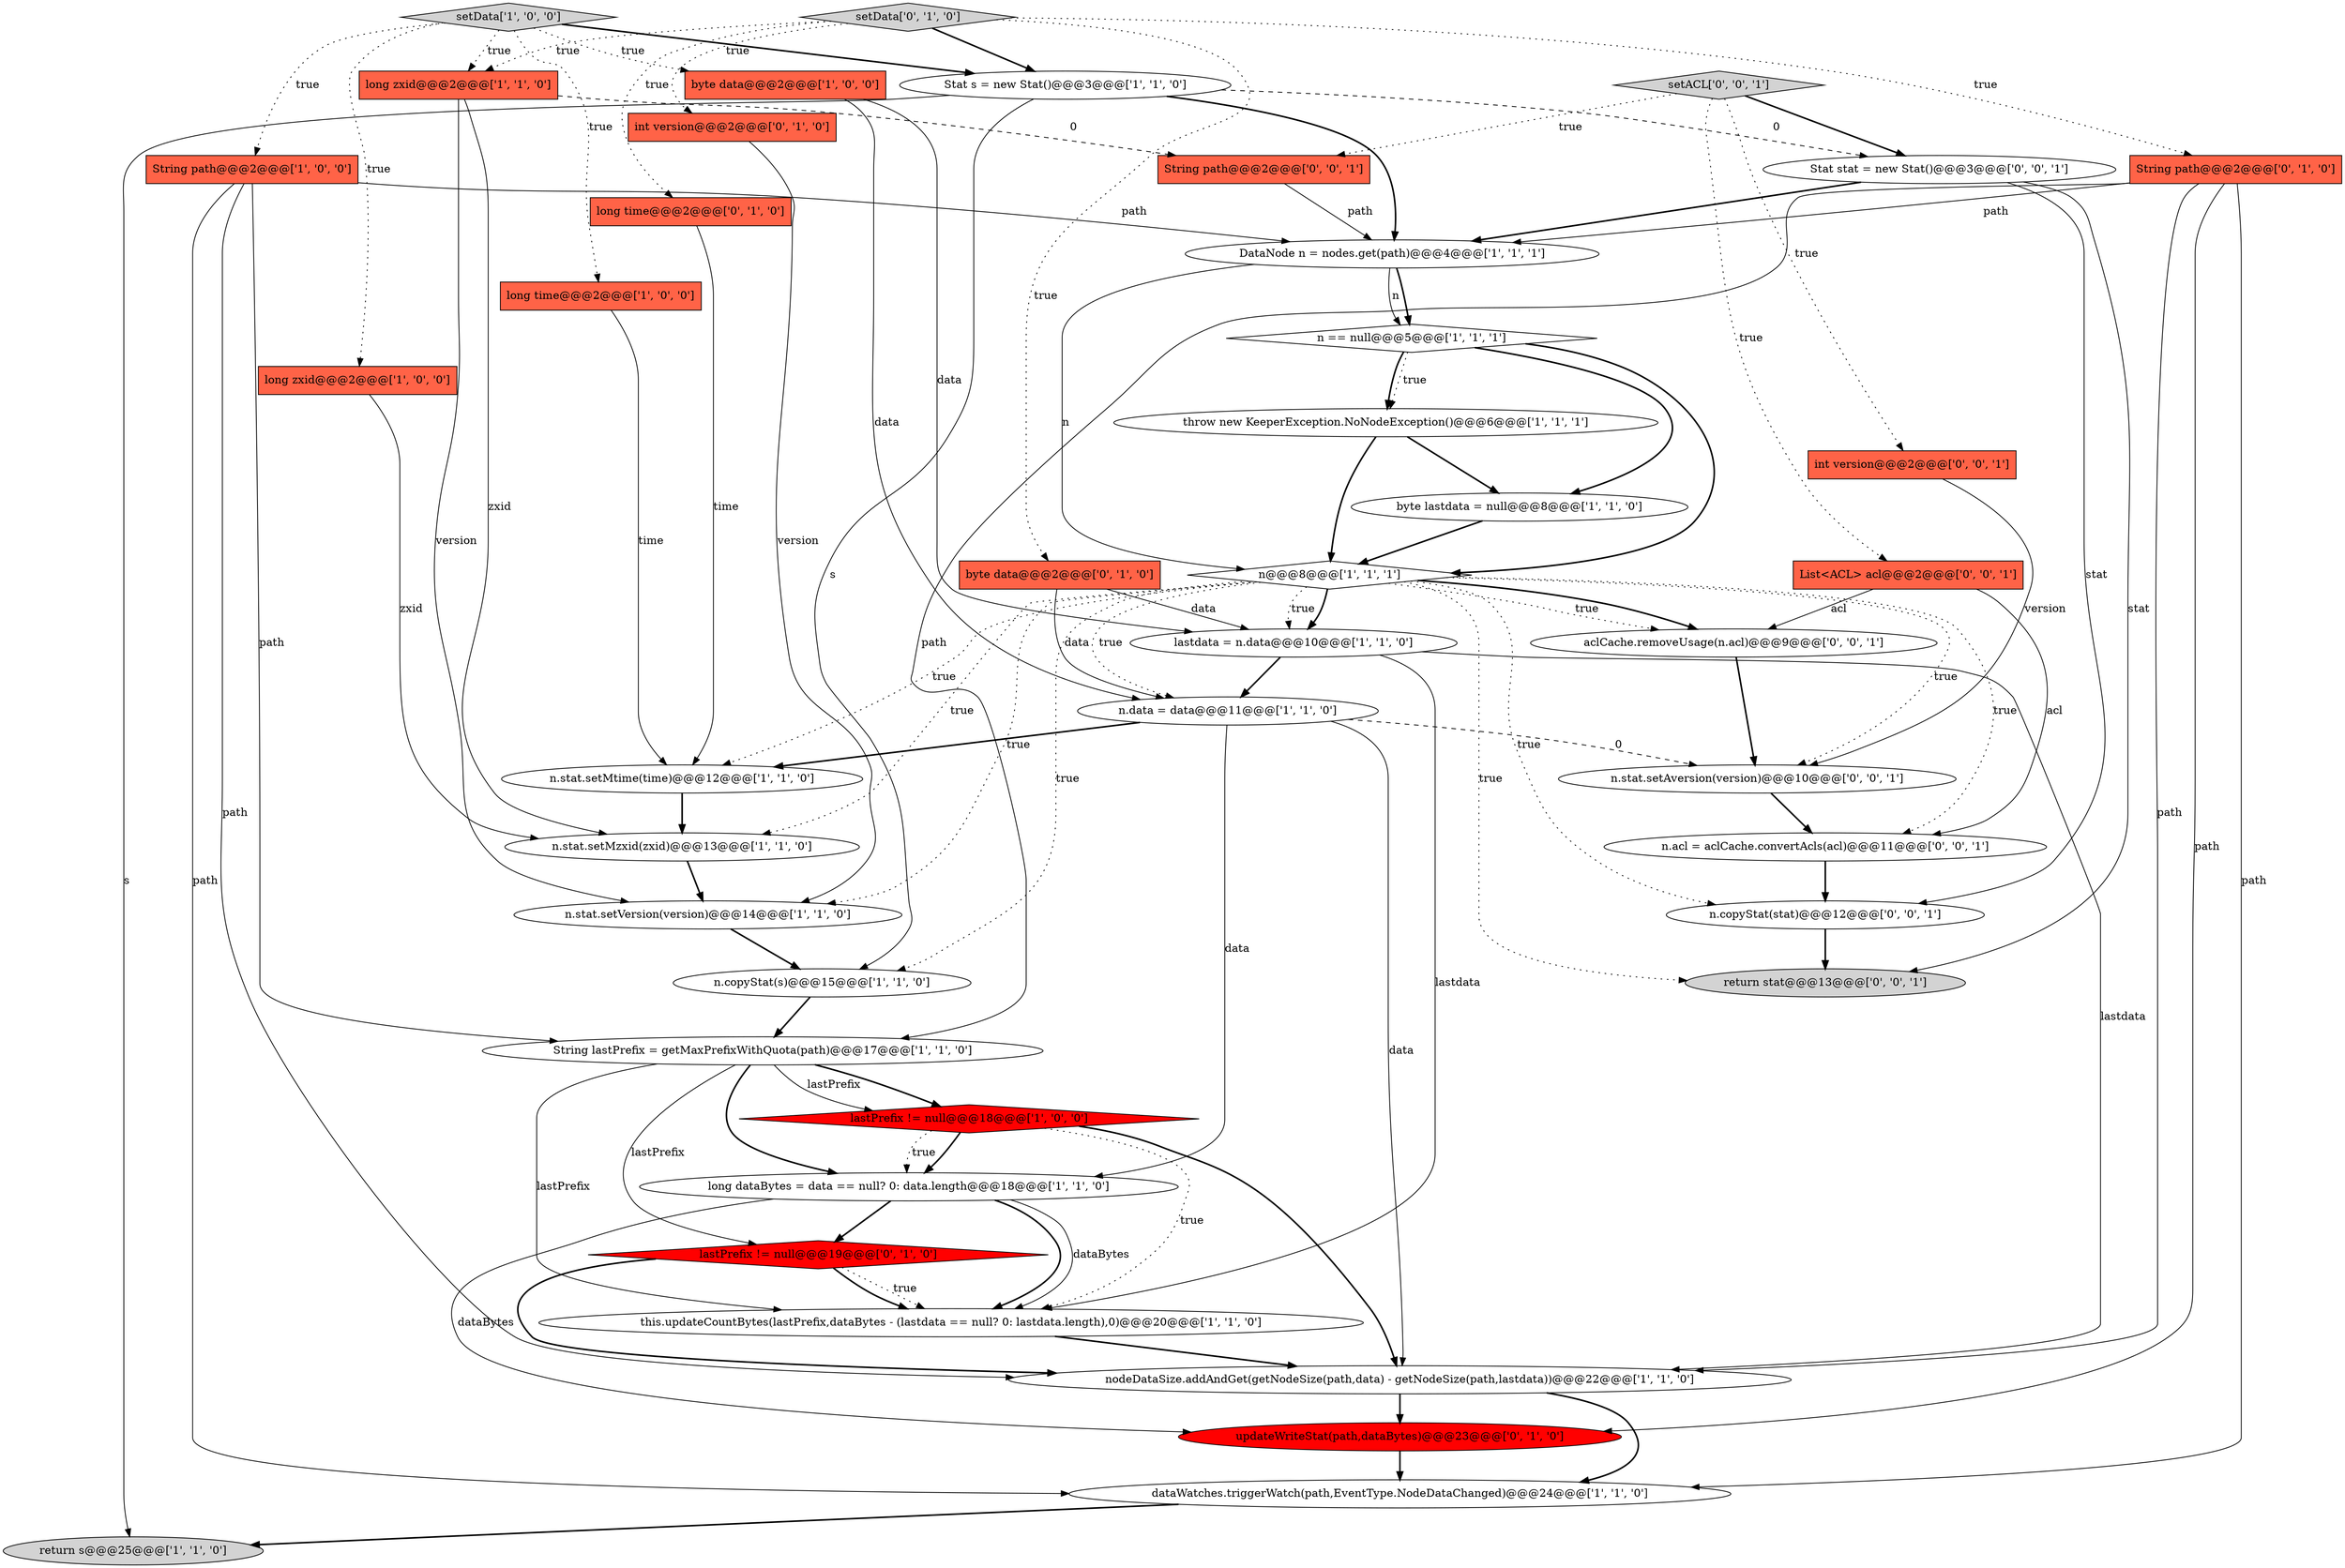 digraph {
6 [style = filled, label = "byte data@@@2@@@['1', '0', '0']", fillcolor = tomato, shape = box image = "AAA0AAABBB1BBB"];
14 [style = filled, label = "long zxid@@@2@@@['1', '1', '0']", fillcolor = tomato, shape = box image = "AAA0AAABBB1BBB"];
25 [style = filled, label = "long time@@@2@@@['0', '1', '0']", fillcolor = tomato, shape = box image = "AAA0AAABBB2BBB"];
8 [style = filled, label = "long time@@@2@@@['1', '0', '0']", fillcolor = tomato, shape = box image = "AAA0AAABBB1BBB"];
15 [style = filled, label = "String lastPrefix = getMaxPrefixWithQuota(path)@@@17@@@['1', '1', '0']", fillcolor = white, shape = ellipse image = "AAA0AAABBB1BBB"];
11 [style = filled, label = "return s@@@25@@@['1', '1', '0']", fillcolor = lightgray, shape = ellipse image = "AAA0AAABBB1BBB"];
21 [style = filled, label = "throw new KeeperException.NoNodeException()@@@6@@@['1', '1', '1']", fillcolor = white, shape = ellipse image = "AAA0AAABBB1BBB"];
28 [style = filled, label = "int version@@@2@@@['0', '1', '0']", fillcolor = tomato, shape = box image = "AAA0AAABBB2BBB"];
34 [style = filled, label = "n.stat.setAversion(version)@@@10@@@['0', '0', '1']", fillcolor = white, shape = ellipse image = "AAA0AAABBB3BBB"];
16 [style = filled, label = "long dataBytes = data == null? 0: data.length@@@18@@@['1', '1', '0']", fillcolor = white, shape = ellipse image = "AAA0AAABBB1BBB"];
18 [style = filled, label = "n.copyStat(s)@@@15@@@['1', '1', '0']", fillcolor = white, shape = ellipse image = "AAA0AAABBB1BBB"];
31 [style = filled, label = "setData['0', '1', '0']", fillcolor = lightgray, shape = diamond image = "AAA0AAABBB2BBB"];
27 [style = filled, label = "byte data@@@2@@@['0', '1', '0']", fillcolor = tomato, shape = box image = "AAA0AAABBB2BBB"];
20 [style = filled, label = "n.stat.setMzxid(zxid)@@@13@@@['1', '1', '0']", fillcolor = white, shape = ellipse image = "AAA0AAABBB1BBB"];
38 [style = filled, label = "setACL['0', '0', '1']", fillcolor = lightgray, shape = diamond image = "AAA0AAABBB3BBB"];
1 [style = filled, label = "lastPrefix != null@@@18@@@['1', '0', '0']", fillcolor = red, shape = diamond image = "AAA1AAABBB1BBB"];
0 [style = filled, label = "n.stat.setMtime(time)@@@12@@@['1', '1', '0']", fillcolor = white, shape = ellipse image = "AAA0AAABBB1BBB"];
24 [style = filled, label = "n == null@@@5@@@['1', '1', '1']", fillcolor = white, shape = diamond image = "AAA0AAABBB1BBB"];
35 [style = filled, label = "n.acl = aclCache.convertAcls(acl)@@@11@@@['0', '0', '1']", fillcolor = white, shape = ellipse image = "AAA0AAABBB3BBB"];
32 [style = filled, label = "int version@@@2@@@['0', '0', '1']", fillcolor = tomato, shape = box image = "AAA0AAABBB3BBB"];
5 [style = filled, label = "String path@@@2@@@['1', '0', '0']", fillcolor = tomato, shape = box image = "AAA0AAABBB1BBB"];
22 [style = filled, label = "setData['1', '0', '0']", fillcolor = lightgray, shape = diamond image = "AAA0AAABBB1BBB"];
10 [style = filled, label = "n.data = data@@@11@@@['1', '1', '0']", fillcolor = white, shape = ellipse image = "AAA0AAABBB1BBB"];
19 [style = filled, label = "byte lastdata = null@@@8@@@['1', '1', '0']", fillcolor = white, shape = ellipse image = "AAA0AAABBB1BBB"];
3 [style = filled, label = "lastdata = n.data@@@10@@@['1', '1', '0']", fillcolor = white, shape = ellipse image = "AAA0AAABBB1BBB"];
37 [style = filled, label = "n.copyStat(stat)@@@12@@@['0', '0', '1']", fillcolor = white, shape = ellipse image = "AAA0AAABBB3BBB"];
2 [style = filled, label = "long zxid@@@2@@@['1', '0', '0']", fillcolor = tomato, shape = box image = "AAA0AAABBB1BBB"];
41 [style = filled, label = "String path@@@2@@@['0', '0', '1']", fillcolor = tomato, shape = box image = "AAA0AAABBB3BBB"];
40 [style = filled, label = "List<ACL> acl@@@2@@@['0', '0', '1']", fillcolor = tomato, shape = box image = "AAA0AAABBB3BBB"];
9 [style = filled, label = "DataNode n = nodes.get(path)@@@4@@@['1', '1', '1']", fillcolor = white, shape = ellipse image = "AAA0AAABBB1BBB"];
29 [style = filled, label = "lastPrefix != null@@@19@@@['0', '1', '0']", fillcolor = red, shape = diamond image = "AAA1AAABBB2BBB"];
30 [style = filled, label = "String path@@@2@@@['0', '1', '0']", fillcolor = tomato, shape = box image = "AAA0AAABBB2BBB"];
12 [style = filled, label = "Stat s = new Stat()@@@3@@@['1', '1', '0']", fillcolor = white, shape = ellipse image = "AAA0AAABBB1BBB"];
7 [style = filled, label = "nodeDataSize.addAndGet(getNodeSize(path,data) - getNodeSize(path,lastdata))@@@22@@@['1', '1', '0']", fillcolor = white, shape = ellipse image = "AAA0AAABBB1BBB"];
39 [style = filled, label = "Stat stat = new Stat()@@@3@@@['0', '0', '1']", fillcolor = white, shape = ellipse image = "AAA0AAABBB3BBB"];
4 [style = filled, label = "this.updateCountBytes(lastPrefix,dataBytes - (lastdata == null? 0: lastdata.length),0)@@@20@@@['1', '1', '0']", fillcolor = white, shape = ellipse image = "AAA0AAABBB1BBB"];
13 [style = filled, label = "n.stat.setVersion(version)@@@14@@@['1', '1', '0']", fillcolor = white, shape = ellipse image = "AAA0AAABBB1BBB"];
33 [style = filled, label = "return stat@@@13@@@['0', '0', '1']", fillcolor = lightgray, shape = ellipse image = "AAA0AAABBB3BBB"];
36 [style = filled, label = "aclCache.removeUsage(n.acl)@@@9@@@['0', '0', '1']", fillcolor = white, shape = ellipse image = "AAA0AAABBB3BBB"];
23 [style = filled, label = "n@@@8@@@['1', '1', '1']", fillcolor = white, shape = diamond image = "AAA0AAABBB1BBB"];
17 [style = filled, label = "dataWatches.triggerWatch(path,EventType.NodeDataChanged)@@@24@@@['1', '1', '0']", fillcolor = white, shape = ellipse image = "AAA0AAABBB1BBB"];
26 [style = filled, label = "updateWriteStat(path,dataBytes)@@@23@@@['0', '1', '0']", fillcolor = red, shape = ellipse image = "AAA1AAABBB2BBB"];
10->34 [style = dashed, label="0"];
39->9 [style = bold, label=""];
38->41 [style = dotted, label="true"];
30->7 [style = solid, label="path"];
12->9 [style = bold, label=""];
38->39 [style = bold, label=""];
22->14 [style = dotted, label="true"];
7->26 [style = bold, label=""];
39->33 [style = solid, label="stat"];
39->37 [style = solid, label="stat"];
5->15 [style = solid, label="path"];
23->18 [style = dotted, label="true"];
24->21 [style = bold, label=""];
35->37 [style = bold, label=""];
31->28 [style = dotted, label="true"];
40->35 [style = solid, label="acl"];
31->27 [style = dotted, label="true"];
23->36 [style = bold, label=""];
37->33 [style = bold, label=""];
10->7 [style = solid, label="data"];
24->21 [style = dotted, label="true"];
9->24 [style = bold, label=""];
6->3 [style = solid, label="data"];
38->40 [style = dotted, label="true"];
31->25 [style = dotted, label="true"];
24->19 [style = bold, label=""];
14->13 [style = solid, label="version"];
21->19 [style = bold, label=""];
26->17 [style = bold, label=""];
16->29 [style = bold, label=""];
18->15 [style = bold, label=""];
23->3 [style = bold, label=""];
1->4 [style = dotted, label="true"];
31->14 [style = dotted, label="true"];
28->13 [style = solid, label="version"];
40->36 [style = solid, label="acl"];
3->10 [style = bold, label=""];
31->30 [style = dotted, label="true"];
14->20 [style = solid, label="zxid"];
8->0 [style = solid, label="time"];
1->16 [style = bold, label=""];
10->0 [style = bold, label=""];
23->3 [style = dotted, label="true"];
0->20 [style = bold, label=""];
34->35 [style = bold, label=""];
23->33 [style = dotted, label="true"];
15->29 [style = solid, label="lastPrefix"];
13->18 [style = bold, label=""];
12->39 [style = dashed, label="0"];
21->23 [style = bold, label=""];
29->4 [style = dotted, label="true"];
30->15 [style = solid, label="path"];
20->13 [style = bold, label=""];
7->17 [style = bold, label=""];
5->9 [style = solid, label="path"];
9->23 [style = solid, label="n"];
38->32 [style = dotted, label="true"];
27->3 [style = solid, label="data"];
1->7 [style = bold, label=""];
31->12 [style = bold, label=""];
4->7 [style = bold, label=""];
22->5 [style = dotted, label="true"];
23->20 [style = dotted, label="true"];
30->26 [style = solid, label="path"];
23->10 [style = dotted, label="true"];
23->13 [style = dotted, label="true"];
6->10 [style = solid, label="data"];
23->35 [style = dotted, label="true"];
23->36 [style = dotted, label="true"];
3->4 [style = solid, label="lastdata"];
1->16 [style = dotted, label="true"];
3->7 [style = solid, label="lastdata"];
16->4 [style = bold, label=""];
2->20 [style = solid, label="zxid"];
15->4 [style = solid, label="lastPrefix"];
23->0 [style = dotted, label="true"];
36->34 [style = bold, label=""];
12->18 [style = solid, label="s"];
9->24 [style = solid, label="n"];
14->41 [style = dashed, label="0"];
24->23 [style = bold, label=""];
15->1 [style = bold, label=""];
41->9 [style = solid, label="path"];
16->4 [style = solid, label="dataBytes"];
29->4 [style = bold, label=""];
16->26 [style = solid, label="dataBytes"];
5->7 [style = solid, label="path"];
15->1 [style = solid, label="lastPrefix"];
10->16 [style = solid, label="data"];
15->16 [style = bold, label=""];
22->6 [style = dotted, label="true"];
22->2 [style = dotted, label="true"];
23->37 [style = dotted, label="true"];
22->8 [style = dotted, label="true"];
32->34 [style = solid, label="version"];
22->12 [style = bold, label=""];
19->23 [style = bold, label=""];
30->17 [style = solid, label="path"];
29->7 [style = bold, label=""];
12->11 [style = solid, label="s"];
5->17 [style = solid, label="path"];
30->9 [style = solid, label="path"];
27->10 [style = solid, label="data"];
23->34 [style = dotted, label="true"];
25->0 [style = solid, label="time"];
17->11 [style = bold, label=""];
}
